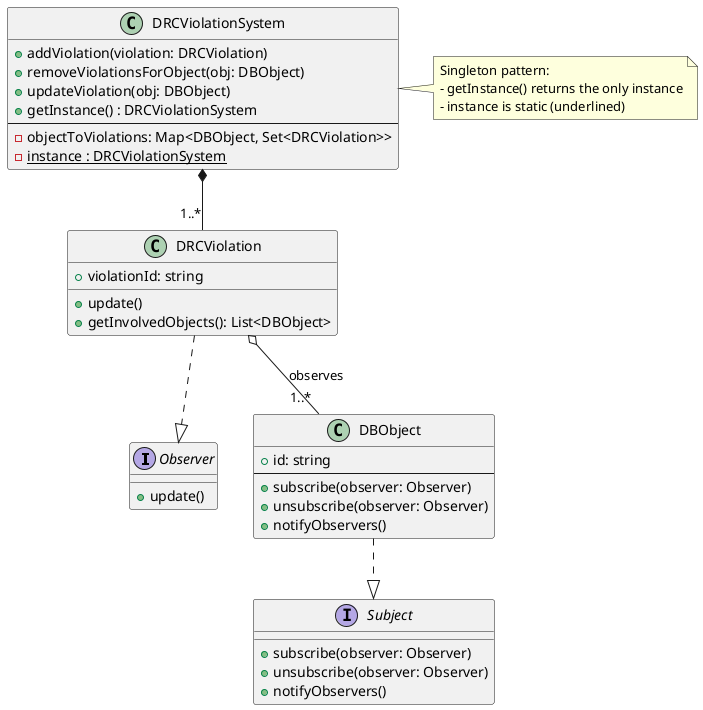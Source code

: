 @startuml
' Interfaces
interface Observer {
    +update()
}

interface Subject {
    +subscribe(observer: Observer)
    +unsubscribe(observer: Observer)
    +notifyObservers()
}

' Core domain classes
class DBObject {
    +id: string
    --
    +subscribe(observer: Observer)
    +unsubscribe(observer: Observer)
    +notifyObservers()
}

class DRCViolation {
    +violationId: string
    +update()
    +getInvolvedObjects(): List<DBObject>
}

class DRCViolationSystem {
    +addViolation(violation: DRCViolation)
    +removeViolationsForObject(obj: DBObject)
    +updateViolation(obj: DBObject)
    +getInstance() : DRCViolationSystem
    --
    -objectToViolations: Map<DBObject, Set<DRCViolation>>
    -<u>instance : DRCViolationSystem</u>
}

DBObject ..|> Subject
DRCViolation ..|> Observer
DRCViolation o-- "1..*" DBObject : observes

' Composition and Singleton
DRCViolationSystem *-- "1..*" DRCViolation
note right of DRCViolationSystem
  Singleton pattern:
  - getInstance() returns the only instance
  - instance is static (underlined)
end note
@enduml
